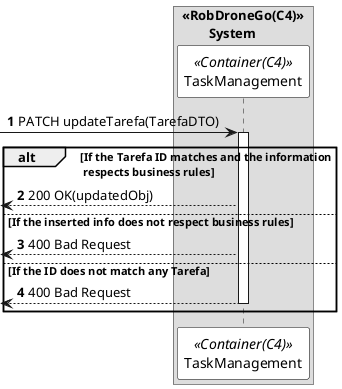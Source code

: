 @startuml updateTarefaSD
autonumber

skinparam sequence {
ParticipantBorderColor black
ParticipantBackgroundColor white
}


box "<<RobDroneGo(C4)>>\n\tSystem"
participant TaskManagement as CM <<Container(C4)>>
end box



 -> CM: PATCH updateTarefa(TarefaDTO)
activate CM

alt If the Tarefa ID matches and the information\n respects business rules
 <-- CM : 200 OK(updatedObj)



else If the inserted info does not respect business rules

 <-- CM : 400 Bad Request

 
else If the ID does not match any Tarefa

 <-- CM : 400 Bad Request
deactivate CM


end


@enduml